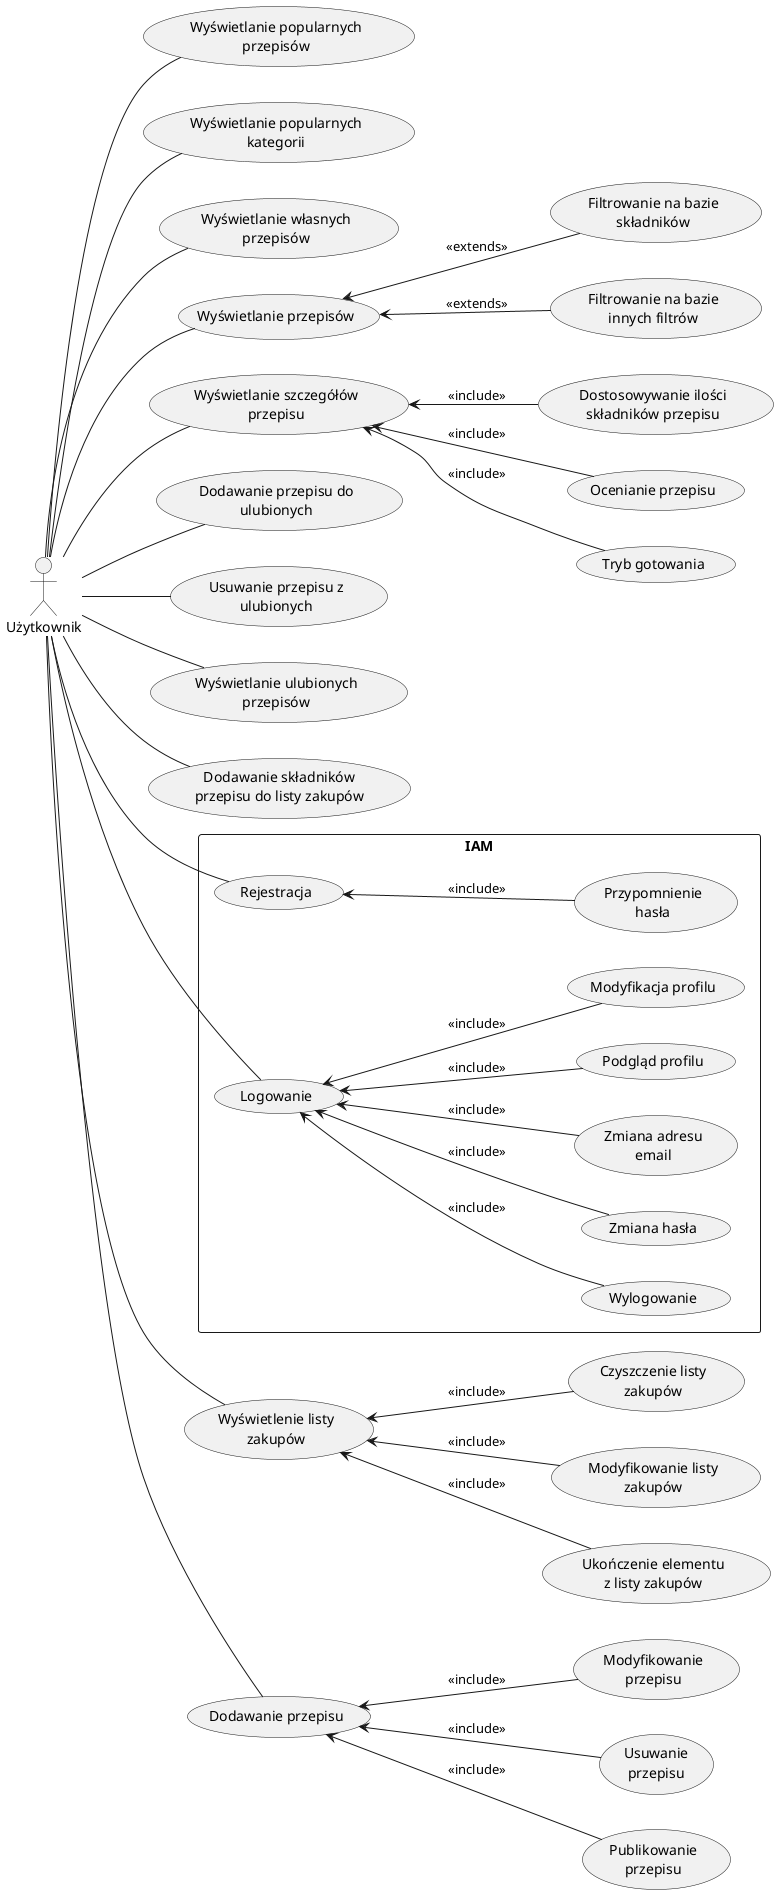 @startuml
left to right direction

actor "Użytkownik" as user

rectangle IAM {
    usecase "Rejestracja" as iam_register
    usecase "Logowanie" as iam_login
    usecase "Przypomnienie\nhasła" as iam_forgot_password
    usecase "Wylogowanie" as iam_logout
    usecase "Zmiana hasła" as iam_password_change
    usecase "Zmiana adresu\nemail" as iam_email_change
    usecase "Podgląd profilu" as iam_me_details
    usecase "Modyfikacja profilu" as iam_me_edit
}

usecase "Wyświetlanie popularnych\nprzepisów" as home_popular_recipes
usecase "Wyświetlanie popularnych\nkategorii" as home_popular_categories
usecase "Wyświetlanie własnych\nprzepisów" as home_my_recipes

usecase "Wyświetlanie przepisów" as recipes
usecase "Filtrowanie na bazie\nskładników" as filter_recipes_by_ingredients
usecase "Filtrowanie na bazie\ninnych filtrów" as filter_recipes_by_filters

usecase "Wyświetlanie szczegółów\nprzepisu" as recipe_details
usecase "Dostosowywanie ilości\nskładników przepisu" as recipe_details_adjust_quantity
usecase "Ocenianie przepisu" as recipe_details_rate
usecase "Tryb gotowania" as recipe_details_cooking_mode

usecase "Dodawanie przepisu do\nulubionych" as add_recipe_to_favourite
usecase "Usuwanie przepisu z\nulubionych" as remove_recipe_from_favourite
usecase "Wyświetlanie ulubionych\nprzepisów" as favourite_recipes

usecase "Dodawanie składników\nprzepisu do listy zakupów" as add_recipe_ingredients_to_shopping_list
usecase "Wyświetlenie listy\nzakupów" as shopping_list
usecase "Czyszczenie listy\nzakupów" as shopping_list_clear
usecase "Modyfikowanie listy\nzakupów" as shopping_list_edit
usecase "Ukończenie elementu\nz listy zakupów" as shopping_list_complete

usecase "Dodawanie przepisu" as add_recipe
usecase "Modyfikowanie\nprzepisu" as edit_recipe
usecase "Usuwanie\nprzepisu" as delete_recipe
usecase "Publikowanie\nprzepisu" as publish_recipe

user -- iam_register
user -- iam_login
iam_register <-- iam_forgot_password : <<include>>
iam_login <-- iam_logout : <<include>>
iam_login <-- iam_password_change : <<include>>
iam_login <-- iam_email_change : <<include>>
iam_login <-- iam_me_details : <<include>>
iam_login <-- iam_me_edit : <<include>>

user -- home_popular_recipes
user -- home_popular_categories
user -- home_my_recipes

user -- recipes
recipes <-- filter_recipes_by_ingredients : <<extends>>
recipes <-- filter_recipes_by_filters  : <<extends>>


user -- recipe_details
recipe_details <-- recipe_details_adjust_quantity : <<include>>
recipe_details <-- recipe_details_rate : <<include>>
recipe_details <-- recipe_details_cooking_mode : <<include>>

user -- add_recipe_to_favourite
user -- remove_recipe_from_favourite
user -- favourite_recipes

user -- add_recipe_ingredients_to_shopping_list
user -- shopping_list
shopping_list <-- shopping_list_clear : <<include>>
shopping_list <-- shopping_list_edit : <<include>>
shopping_list <-- shopping_list_complete : <<include>>

user -- add_recipe
add_recipe <-- publish_recipe : <<include>>
add_recipe <-- edit_recipe : <<include>>
add_recipe <-- delete_recipe : <<include>>
@enduml
